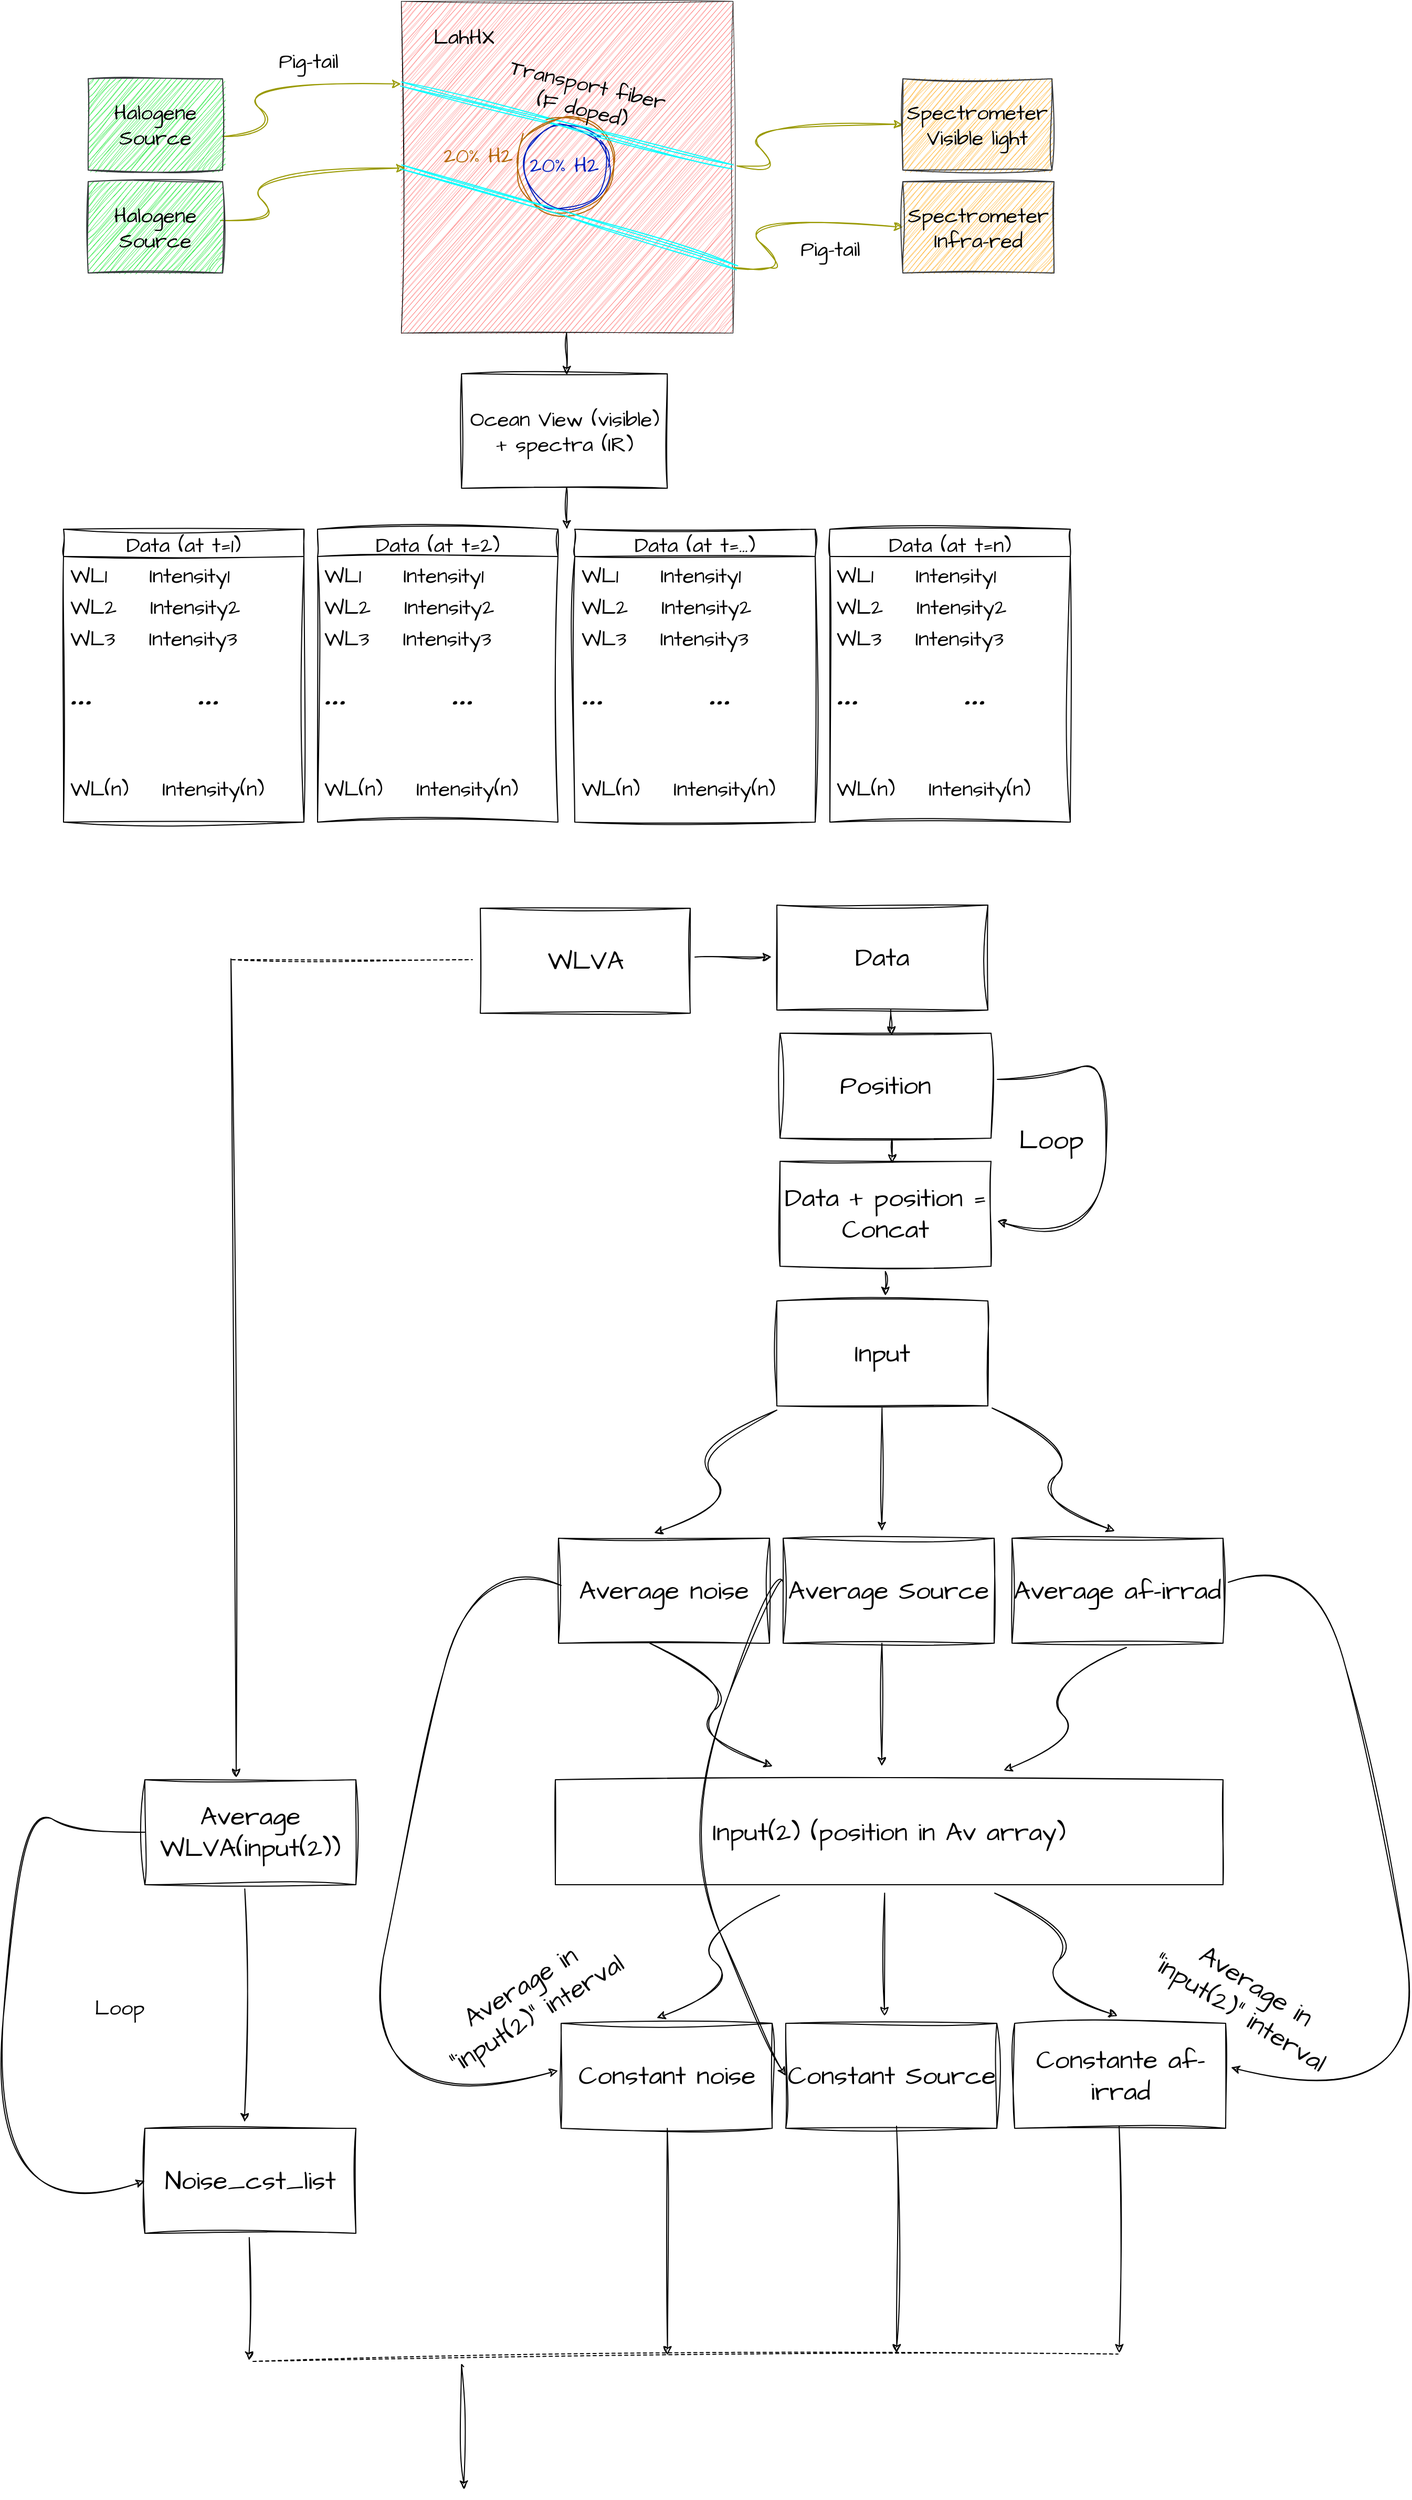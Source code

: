 <mxfile version="21.6.2" type="github">
  <diagram name="Page-1" id="1OkXnoBN4lo6xH4HQfAN">
    <mxGraphModel dx="3400" dy="2017" grid="0" gridSize="10" guides="1" tooltips="1" connect="1" arrows="1" fold="1" page="0" pageScale="1" pageWidth="850" pageHeight="1100" math="0" shadow="0">
      <root>
        <mxCell id="0" />
        <mxCell id="1" parent="0" />
        <mxCell id="of4Ct_fe_6J6juPlIohh-6" value="" style="whiteSpace=wrap;html=1;aspect=fixed;sketch=1;hachureGap=4;jiggle=2;curveFitting=1;fontFamily=Architects Daughter;fontSource=https%3A%2F%2Ffonts.googleapis.com%2Fcss%3Ffamily%3DArchitects%2BDaughter;fontSize=20;fillColor=#ff2d2d;strokeWidth=0.5;" parent="1" vertex="1">
          <mxGeometry x="291" y="-36" width="316" height="316" as="geometry" />
        </mxCell>
        <mxCell id="of4Ct_fe_6J6juPlIohh-7" value="" style="curved=1;endArrow=classic;html=1;rounded=0;sketch=1;hachureGap=4;jiggle=2;curveFitting=1;fontFamily=Architects Daughter;fontSource=https%3A%2F%2Ffonts.googleapis.com%2Fcss%3Ffamily%3DArchitects%2BDaughter;fontSize=16;entryX=0;entryY=0.25;entryDx=0;entryDy=0;exitX=1;exitY=0.632;exitDx=0;exitDy=0;exitPerimeter=0;fillColor=#0050ef;strokeColor=#999900;" parent="1" source="of4Ct_fe_6J6juPlIohh-12" target="of4Ct_fe_6J6juPlIohh-6" edge="1">
          <mxGeometry width="50" height="50" relative="1" as="geometry">
            <mxPoint x="130" y="90" as="sourcePoint" />
            <mxPoint x="180" y="40" as="targetPoint" />
            <Array as="points">
              <mxPoint x="180" y="90" />
              <mxPoint x="130" y="40" />
            </Array>
          </mxGeometry>
        </mxCell>
        <mxCell id="of4Ct_fe_6J6juPlIohh-8" value="" style="curved=1;endArrow=classic;html=1;rounded=0;sketch=1;hachureGap=4;jiggle=2;curveFitting=1;fontFamily=Architects Daughter;fontSource=https%3A%2F%2Ffonts.googleapis.com%2Fcss%3Ffamily%3DArchitects%2BDaughter;fontSize=16;exitX=0.984;exitY=0.425;exitDx=0;exitDy=0;exitPerimeter=0;fillColor=#fad7ac;strokeColor=#999900;" parent="1" source="of4Ct_fe_6J6juPlIohh-13" edge="1">
          <mxGeometry width="50" height="50" relative="1" as="geometry">
            <mxPoint x="132" y="177" as="sourcePoint" />
            <mxPoint x="295" y="123" as="targetPoint" />
            <Array as="points">
              <mxPoint x="182" y="177" />
              <mxPoint x="132" y="127" />
            </Array>
          </mxGeometry>
        </mxCell>
        <mxCell id="of4Ct_fe_6J6juPlIohh-10" value="" style="curved=1;endArrow=classic;html=1;rounded=0;sketch=1;hachureGap=4;jiggle=2;curveFitting=1;fontFamily=Architects Daughter;fontSource=https%3A%2F%2Ffonts.googleapis.com%2Fcss%3Ffamily%3DArchitects%2BDaughter;fontSize=16;entryX=0;entryY=0.5;entryDx=0;entryDy=0;fillColor=#0050ef;strokeColor=#999900;" parent="1" target="of4Ct_fe_6J6juPlIohh-14" edge="1">
          <mxGeometry width="50" height="50" relative="1" as="geometry">
            <mxPoint x="611" y="121" as="sourcePoint" />
            <mxPoint x="769" y="82" as="targetPoint" />
            <Array as="points">
              <mxPoint x="658" y="129" />
              <mxPoint x="608" y="79" />
            </Array>
          </mxGeometry>
        </mxCell>
        <mxCell id="of4Ct_fe_6J6juPlIohh-11" value="" style="curved=1;endArrow=classic;html=1;rounded=0;sketch=1;hachureGap=4;jiggle=2;curveFitting=1;fontFamily=Architects Daughter;fontSource=https%3A%2F%2Ffonts.googleapis.com%2Fcss%3Ffamily%3DArchitects%2BDaughter;fontSize=16;entryX=0;entryY=0.5;entryDx=0;entryDy=0;fillColor=#fad7ac;strokeColor=#999900;" parent="1" target="of4Ct_fe_6J6juPlIohh-15" edge="1">
          <mxGeometry width="50" height="50" relative="1" as="geometry">
            <mxPoint x="607" y="218" as="sourcePoint" />
            <mxPoint x="768" y="171" as="targetPoint" />
            <Array as="points">
              <mxPoint x="628" y="218" />
              <mxPoint x="657" y="218" />
              <mxPoint x="607" y="168" />
            </Array>
          </mxGeometry>
        </mxCell>
        <mxCell id="of4Ct_fe_6J6juPlIohh-12" value="&lt;div&gt;Halogene&lt;/div&gt;&lt;div&gt;&lt;div&gt;Source&lt;/div&gt;&lt;/div&gt;" style="rounded=0;whiteSpace=wrap;html=1;sketch=1;hachureGap=4;jiggle=2;curveFitting=1;fontFamily=Architects Daughter;fontSource=https%3A%2F%2Ffonts.googleapis.com%2Fcss%3Ffamily%3DArchitects%2BDaughter;fontSize=20;fillColor=#28EB42;strokeColor=#36393d;" parent="1" vertex="1">
          <mxGeometry x="-7" y="38" width="128" height="87" as="geometry" />
        </mxCell>
        <mxCell id="of4Ct_fe_6J6juPlIohh-13" value="&lt;div&gt;Halogene&lt;/div&gt;&lt;div&gt;&lt;div&gt;Source&lt;/div&gt;&lt;/div&gt;" style="rounded=0;whiteSpace=wrap;html=1;sketch=1;hachureGap=4;jiggle=2;curveFitting=1;fontFamily=Architects Daughter;fontSource=https%3A%2F%2Ffonts.googleapis.com%2Fcss%3Ffamily%3DArchitects%2BDaughter;fontSize=20;fillColor=#28EB42;strokeColor=#36393d;" parent="1" vertex="1">
          <mxGeometry x="-7" y="136" width="128" height="87" as="geometry" />
        </mxCell>
        <mxCell id="of4Ct_fe_6J6juPlIohh-14" value="&lt;div&gt;Spectrometer&lt;/div&gt;&lt;div&gt;Visible light&lt;br&gt;&lt;/div&gt;" style="rounded=0;whiteSpace=wrap;html=1;sketch=1;hachureGap=4;jiggle=2;curveFitting=1;fontFamily=Architects Daughter;fontSource=https%3A%2F%2Ffonts.googleapis.com%2Fcss%3Ffamily%3DArchitects%2BDaughter;fontSize=20;fillColor=#FFB83D;strokeColor=#36393d;" parent="1" vertex="1">
          <mxGeometry x="769" y="38" width="142" height="87" as="geometry" />
        </mxCell>
        <mxCell id="of4Ct_fe_6J6juPlIohh-15" value="&lt;div&gt;Spectrometer&lt;/div&gt;&lt;div&gt;Infra-red&lt;br&gt;&lt;/div&gt;" style="rounded=0;whiteSpace=wrap;html=1;sketch=1;hachureGap=4;jiggle=2;curveFitting=1;fontFamily=Architects Daughter;fontSource=https%3A%2F%2Ffonts.googleapis.com%2Fcss%3Ffamily%3DArchitects%2BDaughter;fontSize=20;fillColor=#FFB83D;strokeColor=#36393d;" parent="1" vertex="1">
          <mxGeometry x="769" y="136" width="144" height="87" as="geometry" />
        </mxCell>
        <mxCell id="of4Ct_fe_6J6juPlIohh-17" value="LahHX" style="rounded=0;whiteSpace=wrap;html=1;sketch=1;hachureGap=4;jiggle=2;curveFitting=1;fontFamily=Architects Daughter;fontSource=https%3A%2F%2Ffonts.googleapis.com%2Fcss%3Ffamily%3DArchitects%2BDaughter;fontSize=20;fillColor=none;strokeColor=none;" parent="1" vertex="1">
          <mxGeometry x="291" y="-32" width="120" height="60" as="geometry" />
        </mxCell>
        <mxCell id="of4Ct_fe_6J6juPlIohh-18" value="" style="ellipse;whiteSpace=wrap;html=1;aspect=fixed;sketch=1;hachureGap=4;jiggle=2;curveFitting=1;fontFamily=Architects Daughter;fontSource=https%3A%2F%2Ffonts.googleapis.com%2Fcss%3Ffamily%3DArchitects%2BDaughter;fontSize=20;fillColor=none;fontColor=#ffffff;strokeColor=#001DBC;" parent="1" vertex="1">
          <mxGeometry x="409" y="82" width="80" height="80" as="geometry" />
        </mxCell>
        <mxCell id="of4Ct_fe_6J6juPlIohh-19" value="" style="shape=link;html=1;rounded=0;sketch=1;hachureGap=4;jiggle=2;curveFitting=1;fontFamily=Architects Daughter;fontSource=https%3A%2F%2Ffonts.googleapis.com%2Fcss%3Ffamily%3DArchitects%2BDaughter;fontSize=16;entryX=0.5;entryY=0;entryDx=0;entryDy=0;fillColor=#e51400;strokeColor=#00FFFF;" parent="1" target="of4Ct_fe_6J6juPlIohh-18" edge="1">
          <mxGeometry width="100" relative="1" as="geometry">
            <mxPoint x="291" y="43" as="sourcePoint" />
            <mxPoint x="391" y="43" as="targetPoint" />
          </mxGeometry>
        </mxCell>
        <mxCell id="of4Ct_fe_6J6juPlIohh-22" value="" style="ellipse;whiteSpace=wrap;html=1;aspect=fixed;sketch=1;hachureGap=4;jiggle=2;curveFitting=1;fontFamily=Architects Daughter;fontSource=https%3A%2F%2Ffonts.googleapis.com%2Fcss%3Ffamily%3DArchitects%2BDaughter;fontSize=20;fillColor=none;strokeColor=#b46504;" parent="1" vertex="1">
          <mxGeometry x="400.5" y="74" width="92.25" height="92.25" as="geometry" />
        </mxCell>
        <mxCell id="of4Ct_fe_6J6juPlIohh-23" value="" style="shape=link;html=1;rounded=0;sketch=1;hachureGap=4;jiggle=2;curveFitting=1;fontFamily=Architects Daughter;fontSource=https%3A%2F%2Ffonts.googleapis.com%2Fcss%3Ffamily%3DArchitects%2BDaughter;fontSize=16;entryX=0.5;entryY=1;entryDx=0;entryDy=0;fillColor=#e51400;strokeColor=#00FFFF;exitX=0;exitY=0.5;exitDx=0;exitDy=0;" parent="1" source="of4Ct_fe_6J6juPlIohh-6" target="of4Ct_fe_6J6juPlIohh-22" edge="1">
          <mxGeometry width="100" relative="1" as="geometry">
            <mxPoint x="288" y="130" as="sourcePoint" />
            <mxPoint x="446" y="169" as="targetPoint" />
          </mxGeometry>
        </mxCell>
        <mxCell id="of4Ct_fe_6J6juPlIohh-24" value="" style="shape=link;html=1;rounded=0;sketch=1;hachureGap=4;jiggle=2;curveFitting=1;fontFamily=Architects Daughter;fontSource=https%3A%2F%2Ffonts.googleapis.com%2Fcss%3Ffamily%3DArchitects%2BDaughter;fontSize=16;entryX=1.013;entryY=0.804;entryDx=0;entryDy=0;fillColor=#e51400;strokeColor=#00FFFF;exitX=0.5;exitY=1;exitDx=0;exitDy=0;entryPerimeter=0;" parent="1" source="of4Ct_fe_6J6juPlIohh-22" target="of4Ct_fe_6J6juPlIohh-6" edge="1">
          <mxGeometry width="100" relative="1" as="geometry">
            <mxPoint x="437" y="166.25" as="sourcePoint" />
            <mxPoint x="591" y="210.25" as="targetPoint" />
          </mxGeometry>
        </mxCell>
        <mxCell id="of4Ct_fe_6J6juPlIohh-25" value="" style="shape=link;html=1;rounded=0;sketch=1;hachureGap=4;jiggle=2;curveFitting=1;fontFamily=Architects Daughter;fontSource=https%3A%2F%2Ffonts.googleapis.com%2Fcss%3Ffamily%3DArchitects%2BDaughter;fontSize=16;entryX=1;entryY=0.5;entryDx=0;entryDy=0;fillColor=#e51400;strokeColor=#00FFFF;" parent="1" target="of4Ct_fe_6J6juPlIohh-6" edge="1">
          <mxGeometry width="100" relative="1" as="geometry">
            <mxPoint x="441" y="80" as="sourcePoint" />
            <mxPoint x="607" y="44" as="targetPoint" />
          </mxGeometry>
        </mxCell>
        <mxCell id="of4Ct_fe_6J6juPlIohh-26" value="&lt;font color=&quot;#001dbc&quot;&gt;20% H2&lt;/font&gt;" style="text;html=1;strokeColor=none;fillColor=none;align=center;verticalAlign=middle;whiteSpace=wrap;rounded=0;fontSize=20;fontFamily=Architects Daughter;" parent="1" vertex="1">
          <mxGeometry x="400.5" y="93.63" width="91" height="53" as="geometry" />
        </mxCell>
        <mxCell id="of4Ct_fe_6J6juPlIohh-27" value="&lt;div&gt;&lt;font color=&quot;#b46504&quot;&gt;20% H2&lt;/font&gt;&lt;br&gt;&lt;/div&gt;" style="text;html=1;strokeColor=none;fillColor=none;align=center;verticalAlign=middle;whiteSpace=wrap;rounded=0;fontSize=20;fontFamily=Architects Daughter;" parent="1" vertex="1">
          <mxGeometry x="318.5" y="93.63" width="90.5" height="34" as="geometry" />
        </mxCell>
        <mxCell id="CZ60xeAcuP9uUxkzPjt6-6" value="Transport fiber (F doped)" style="text;html=1;strokeColor=none;fillColor=none;align=center;verticalAlign=middle;whiteSpace=wrap;rounded=0;fontSize=20;fontFamily=Architects Daughter;direction=west;rotation=13;" parent="1" vertex="1">
          <mxGeometry x="383" y="40" width="167" height="30" as="geometry" />
        </mxCell>
        <mxCell id="CZ60xeAcuP9uUxkzPjt6-7" value="Pig-tail" style="text;html=1;strokeColor=none;fillColor=none;align=center;verticalAlign=middle;whiteSpace=wrap;rounded=0;fontSize=20;fontFamily=Architects Daughter;" parent="1" vertex="1">
          <mxGeometry x="173" y="6" width="60" height="30" as="geometry" />
        </mxCell>
        <mxCell id="CZ60xeAcuP9uUxkzPjt6-8" value="Pig-tail" style="text;html=1;strokeColor=none;fillColor=none;align=center;verticalAlign=middle;whiteSpace=wrap;rounded=0;fontSize=20;fontFamily=Architects Daughter;" parent="1" vertex="1">
          <mxGeometry x="670" y="185" width="60" height="30" as="geometry" />
        </mxCell>
        <mxCell id="CZ60xeAcuP9uUxkzPjt6-35" value="Data (at t=1)" style="swimlane;fontStyle=0;childLayout=stackLayout;horizontal=1;startSize=26;horizontalStack=0;resizeParent=1;resizeParentMax=0;resizeLast=0;collapsible=1;marginBottom=0;align=center;fontSize=20;sketch=1;hachureGap=4;jiggle=2;curveFitting=1;fontFamily=Architects Daughter;fontSource=https%3A%2F%2Ffonts.googleapis.com%2Fcss%3Ffamily%3DArchitects%2BDaughter;" parent="1" vertex="1">
          <mxGeometry x="-30.5" y="467" width="229" height="279" as="geometry">
            <mxRectangle x="308" y="326" width="172" height="36" as="alternateBounds" />
          </mxGeometry>
        </mxCell>
        <mxCell id="CZ60xeAcuP9uUxkzPjt6-36" value="WL1&amp;nbsp;&amp;nbsp;&amp;nbsp;&amp;nbsp; Intensity1" style="text;strokeColor=none;fillColor=none;spacingLeft=4;spacingRight=4;overflow=hidden;rotatable=0;points=[[0,0.5],[1,0.5]];portConstraint=eastwest;fontSize=20;whiteSpace=wrap;html=1;fontFamily=Architects Daughter;" parent="CZ60xeAcuP9uUxkzPjt6-35" vertex="1">
          <mxGeometry y="26" width="229" height="30" as="geometry" />
        </mxCell>
        <mxCell id="CZ60xeAcuP9uUxkzPjt6-37" value="WL2 &amp;nbsp;&amp;nbsp; Intensity2" style="text;strokeColor=none;fillColor=none;spacingLeft=4;spacingRight=4;overflow=hidden;rotatable=0;points=[[0,0.5],[1,0.5]];portConstraint=eastwest;fontSize=20;whiteSpace=wrap;html=1;fontFamily=Architects Daughter;" parent="CZ60xeAcuP9uUxkzPjt6-35" vertex="1">
          <mxGeometry y="56" width="229" height="30" as="geometry" />
        </mxCell>
        <mxCell id="CZ60xeAcuP9uUxkzPjt6-38" value="WL3&amp;nbsp;&amp;nbsp;&amp;nbsp; Intensity3" style="text;strokeColor=none;fillColor=none;spacingLeft=4;spacingRight=4;overflow=hidden;rotatable=0;points=[[0,0.5],[1,0.5]];portConstraint=eastwest;fontSize=20;whiteSpace=wrap;html=1;fontFamily=Architects Daughter;" parent="CZ60xeAcuP9uUxkzPjt6-35" vertex="1">
          <mxGeometry y="86" width="229" height="30" as="geometry" />
        </mxCell>
        <mxCell id="CZ60xeAcuP9uUxkzPjt6-40" value="&lt;font style=&quot;font-size: 50px;&quot;&gt;...&amp;nbsp;&amp;nbsp;&amp;nbsp;&amp;nbsp; ...&lt;/font&gt;" style="text;strokeColor=none;fillColor=none;spacingLeft=4;spacingRight=4;overflow=hidden;rotatable=0;points=[[0,0.5],[1,0.5]];portConstraint=eastwest;fontSize=20;whiteSpace=wrap;html=1;fontFamily=Architects Daughter;" parent="CZ60xeAcuP9uUxkzPjt6-35" vertex="1">
          <mxGeometry y="116" width="229" height="113" as="geometry" />
        </mxCell>
        <mxCell id="CZ60xeAcuP9uUxkzPjt6-41" value="WL(n) &amp;nbsp;&amp;nbsp; Intensity(n)" style="text;strokeColor=none;fillColor=none;spacingLeft=4;spacingRight=4;overflow=hidden;rotatable=0;points=[[0,0.5],[1,0.5]];portConstraint=eastwest;fontSize=20;whiteSpace=wrap;html=1;fontFamily=Architects Daughter;" parent="CZ60xeAcuP9uUxkzPjt6-35" vertex="1">
          <mxGeometry y="229" width="229" height="50" as="geometry" />
        </mxCell>
        <mxCell id="CZ60xeAcuP9uUxkzPjt6-54" value="Data (at t=2)" style="swimlane;fontStyle=0;childLayout=stackLayout;horizontal=1;startSize=26;horizontalStack=0;resizeParent=1;resizeParentMax=0;resizeLast=0;collapsible=1;marginBottom=0;align=center;fontSize=20;sketch=1;hachureGap=4;jiggle=2;curveFitting=1;fontFamily=Architects Daughter;fontSource=https%3A%2F%2Ffonts.googleapis.com%2Fcss%3Ffamily%3DArchitects%2BDaughter;" parent="1" vertex="1">
          <mxGeometry x="211.5" y="467" width="229" height="279" as="geometry">
            <mxRectangle x="308" y="326" width="172" height="36" as="alternateBounds" />
          </mxGeometry>
        </mxCell>
        <mxCell id="CZ60xeAcuP9uUxkzPjt6-55" value="WL1&amp;nbsp;&amp;nbsp;&amp;nbsp;&amp;nbsp; Intensity1" style="text;strokeColor=none;fillColor=none;spacingLeft=4;spacingRight=4;overflow=hidden;rotatable=0;points=[[0,0.5],[1,0.5]];portConstraint=eastwest;fontSize=20;whiteSpace=wrap;html=1;fontFamily=Architects Daughter;" parent="CZ60xeAcuP9uUxkzPjt6-54" vertex="1">
          <mxGeometry y="26" width="229" height="30" as="geometry" />
        </mxCell>
        <mxCell id="CZ60xeAcuP9uUxkzPjt6-56" value="WL2 &amp;nbsp;&amp;nbsp; Intensity2" style="text;strokeColor=none;fillColor=none;spacingLeft=4;spacingRight=4;overflow=hidden;rotatable=0;points=[[0,0.5],[1,0.5]];portConstraint=eastwest;fontSize=20;whiteSpace=wrap;html=1;fontFamily=Architects Daughter;" parent="CZ60xeAcuP9uUxkzPjt6-54" vertex="1">
          <mxGeometry y="56" width="229" height="30" as="geometry" />
        </mxCell>
        <mxCell id="CZ60xeAcuP9uUxkzPjt6-57" value="WL3&amp;nbsp;&amp;nbsp;&amp;nbsp; Intensity3" style="text;strokeColor=none;fillColor=none;spacingLeft=4;spacingRight=4;overflow=hidden;rotatable=0;points=[[0,0.5],[1,0.5]];portConstraint=eastwest;fontSize=20;whiteSpace=wrap;html=1;fontFamily=Architects Daughter;" parent="CZ60xeAcuP9uUxkzPjt6-54" vertex="1">
          <mxGeometry y="86" width="229" height="30" as="geometry" />
        </mxCell>
        <mxCell id="CZ60xeAcuP9uUxkzPjt6-58" value="&lt;font style=&quot;font-size: 50px;&quot;&gt;...&amp;nbsp;&amp;nbsp;&amp;nbsp;&amp;nbsp; ...&lt;/font&gt;" style="text;strokeColor=none;fillColor=none;spacingLeft=4;spacingRight=4;overflow=hidden;rotatable=0;points=[[0,0.5],[1,0.5]];portConstraint=eastwest;fontSize=20;whiteSpace=wrap;html=1;fontFamily=Architects Daughter;" parent="CZ60xeAcuP9uUxkzPjt6-54" vertex="1">
          <mxGeometry y="116" width="229" height="113" as="geometry" />
        </mxCell>
        <mxCell id="CZ60xeAcuP9uUxkzPjt6-59" value="WL(n) &amp;nbsp;&amp;nbsp; Intensity(n)" style="text;strokeColor=none;fillColor=none;spacingLeft=4;spacingRight=4;overflow=hidden;rotatable=0;points=[[0,0.5],[1,0.5]];portConstraint=eastwest;fontSize=20;whiteSpace=wrap;html=1;fontFamily=Architects Daughter;" parent="CZ60xeAcuP9uUxkzPjt6-54" vertex="1">
          <mxGeometry y="229" width="229" height="50" as="geometry" />
        </mxCell>
        <mxCell id="CZ60xeAcuP9uUxkzPjt6-60" value="Data (at t=...)" style="swimlane;fontStyle=0;childLayout=stackLayout;horizontal=1;startSize=26;horizontalStack=0;resizeParent=1;resizeParentMax=0;resizeLast=0;collapsible=1;marginBottom=0;align=center;fontSize=20;sketch=1;hachureGap=4;jiggle=2;curveFitting=1;fontFamily=Architects Daughter;fontSource=https%3A%2F%2Ffonts.googleapis.com%2Fcss%3Ffamily%3DArchitects%2BDaughter;" parent="1" vertex="1">
          <mxGeometry x="456.5" y="467" width="229" height="279" as="geometry">
            <mxRectangle x="308" y="326" width="172" height="36" as="alternateBounds" />
          </mxGeometry>
        </mxCell>
        <mxCell id="CZ60xeAcuP9uUxkzPjt6-61" value="WL1&amp;nbsp;&amp;nbsp;&amp;nbsp;&amp;nbsp; Intensity1" style="text;strokeColor=none;fillColor=none;spacingLeft=4;spacingRight=4;overflow=hidden;rotatable=0;points=[[0,0.5],[1,0.5]];portConstraint=eastwest;fontSize=20;whiteSpace=wrap;html=1;fontFamily=Architects Daughter;" parent="CZ60xeAcuP9uUxkzPjt6-60" vertex="1">
          <mxGeometry y="26" width="229" height="30" as="geometry" />
        </mxCell>
        <mxCell id="CZ60xeAcuP9uUxkzPjt6-62" value="WL2 &amp;nbsp;&amp;nbsp; Intensity2" style="text;strokeColor=none;fillColor=none;spacingLeft=4;spacingRight=4;overflow=hidden;rotatable=0;points=[[0,0.5],[1,0.5]];portConstraint=eastwest;fontSize=20;whiteSpace=wrap;html=1;fontFamily=Architects Daughter;" parent="CZ60xeAcuP9uUxkzPjt6-60" vertex="1">
          <mxGeometry y="56" width="229" height="30" as="geometry" />
        </mxCell>
        <mxCell id="CZ60xeAcuP9uUxkzPjt6-63" value="WL3&amp;nbsp;&amp;nbsp;&amp;nbsp; Intensity3" style="text;strokeColor=none;fillColor=none;spacingLeft=4;spacingRight=4;overflow=hidden;rotatable=0;points=[[0,0.5],[1,0.5]];portConstraint=eastwest;fontSize=20;whiteSpace=wrap;html=1;fontFamily=Architects Daughter;" parent="CZ60xeAcuP9uUxkzPjt6-60" vertex="1">
          <mxGeometry y="86" width="229" height="30" as="geometry" />
        </mxCell>
        <mxCell id="CZ60xeAcuP9uUxkzPjt6-64" value="&lt;font style=&quot;font-size: 50px;&quot;&gt;...&amp;nbsp;&amp;nbsp;&amp;nbsp;&amp;nbsp; ...&lt;/font&gt;" style="text;strokeColor=none;fillColor=none;spacingLeft=4;spacingRight=4;overflow=hidden;rotatable=0;points=[[0,0.5],[1,0.5]];portConstraint=eastwest;fontSize=20;whiteSpace=wrap;html=1;fontFamily=Architects Daughter;" parent="CZ60xeAcuP9uUxkzPjt6-60" vertex="1">
          <mxGeometry y="116" width="229" height="113" as="geometry" />
        </mxCell>
        <mxCell id="CZ60xeAcuP9uUxkzPjt6-65" value="WL(n) &amp;nbsp;&amp;nbsp; Intensity(n)" style="text;strokeColor=none;fillColor=none;spacingLeft=4;spacingRight=4;overflow=hidden;rotatable=0;points=[[0,0.5],[1,0.5]];portConstraint=eastwest;fontSize=20;whiteSpace=wrap;html=1;fontFamily=Architects Daughter;" parent="CZ60xeAcuP9uUxkzPjt6-60" vertex="1">
          <mxGeometry y="229" width="229" height="50" as="geometry" />
        </mxCell>
        <mxCell id="CZ60xeAcuP9uUxkzPjt6-66" value="Data (at t=n)" style="swimlane;fontStyle=0;childLayout=stackLayout;horizontal=1;startSize=26;horizontalStack=0;resizeParent=1;resizeParentMax=0;resizeLast=0;collapsible=1;marginBottom=0;align=center;fontSize=20;sketch=1;hachureGap=4;jiggle=2;curveFitting=1;fontFamily=Architects Daughter;fontSource=https%3A%2F%2Ffonts.googleapis.com%2Fcss%3Ffamily%3DArchitects%2BDaughter;" parent="1" vertex="1">
          <mxGeometry x="699.5" y="467" width="229" height="279" as="geometry">
            <mxRectangle x="308" y="326" width="172" height="36" as="alternateBounds" />
          </mxGeometry>
        </mxCell>
        <mxCell id="CZ60xeAcuP9uUxkzPjt6-67" value="WL1&amp;nbsp;&amp;nbsp;&amp;nbsp;&amp;nbsp; Intensity1" style="text;strokeColor=none;fillColor=none;spacingLeft=4;spacingRight=4;overflow=hidden;rotatable=0;points=[[0,0.5],[1,0.5]];portConstraint=eastwest;fontSize=20;whiteSpace=wrap;html=1;fontFamily=Architects Daughter;" parent="CZ60xeAcuP9uUxkzPjt6-66" vertex="1">
          <mxGeometry y="26" width="229" height="30" as="geometry" />
        </mxCell>
        <mxCell id="CZ60xeAcuP9uUxkzPjt6-68" value="WL2 &amp;nbsp;&amp;nbsp; Intensity2" style="text;strokeColor=none;fillColor=none;spacingLeft=4;spacingRight=4;overflow=hidden;rotatable=0;points=[[0,0.5],[1,0.5]];portConstraint=eastwest;fontSize=20;whiteSpace=wrap;html=1;fontFamily=Architects Daughter;" parent="CZ60xeAcuP9uUxkzPjt6-66" vertex="1">
          <mxGeometry y="56" width="229" height="30" as="geometry" />
        </mxCell>
        <mxCell id="CZ60xeAcuP9uUxkzPjt6-69" value="WL3&amp;nbsp;&amp;nbsp;&amp;nbsp; Intensity3" style="text;strokeColor=none;fillColor=none;spacingLeft=4;spacingRight=4;overflow=hidden;rotatable=0;points=[[0,0.5],[1,0.5]];portConstraint=eastwest;fontSize=20;whiteSpace=wrap;html=1;fontFamily=Architects Daughter;" parent="CZ60xeAcuP9uUxkzPjt6-66" vertex="1">
          <mxGeometry y="86" width="229" height="30" as="geometry" />
        </mxCell>
        <mxCell id="CZ60xeAcuP9uUxkzPjt6-70" value="&lt;font style=&quot;font-size: 50px;&quot;&gt;...&amp;nbsp;&amp;nbsp;&amp;nbsp;&amp;nbsp; ...&lt;/font&gt;" style="text;strokeColor=none;fillColor=none;spacingLeft=4;spacingRight=4;overflow=hidden;rotatable=0;points=[[0,0.5],[1,0.5]];portConstraint=eastwest;fontSize=20;whiteSpace=wrap;html=1;fontFamily=Architects Daughter;" parent="CZ60xeAcuP9uUxkzPjt6-66" vertex="1">
          <mxGeometry y="116" width="229" height="113" as="geometry" />
        </mxCell>
        <mxCell id="CZ60xeAcuP9uUxkzPjt6-71" value="WL(n) &amp;nbsp;&amp;nbsp; Intensity(n)" style="text;strokeColor=none;fillColor=none;spacingLeft=4;spacingRight=4;overflow=hidden;rotatable=0;points=[[0,0.5],[1,0.5]];portConstraint=eastwest;fontSize=20;whiteSpace=wrap;html=1;fontFamily=Architects Daughter;" parent="CZ60xeAcuP9uUxkzPjt6-66" vertex="1">
          <mxGeometry y="229" width="229" height="50" as="geometry" />
        </mxCell>
        <mxCell id="CZ60xeAcuP9uUxkzPjt6-88" value="Ocean View (visible) + spectra (IR)" style="rounded=0;whiteSpace=wrap;html=1;sketch=1;hachureGap=4;jiggle=2;curveFitting=1;fontFamily=Architects Daughter;fontSource=https%3A%2F%2Ffonts.googleapis.com%2Fcss%3Ffamily%3DArchitects%2BDaughter;fontSize=20;" parent="1" vertex="1">
          <mxGeometry x="348.63" y="319" width="196" height="109" as="geometry" />
        </mxCell>
        <mxCell id="CZ60xeAcuP9uUxkzPjt6-90" value="&lt;font style=&quot;font-size: 25px;&quot;&gt;WLVA&lt;/font&gt;" style="rounded=0;whiteSpace=wrap;html=1;sketch=1;hachureGap=4;jiggle=2;curveFitting=1;fontFamily=Architects Daughter;fontSource=https%3A%2F%2Ffonts.googleapis.com%2Fcss%3Ffamily%3DArchitects%2BDaughter;fontSize=20;" parent="1" vertex="1">
          <mxGeometry x="366.5" y="828" width="200" height="100" as="geometry" />
        </mxCell>
        <mxCell id="CZ60xeAcuP9uUxkzPjt6-91" value="&lt;font style=&quot;font-size: 25px;&quot;&gt;Data&lt;/font&gt;" style="rounded=0;whiteSpace=wrap;html=1;sketch=1;hachureGap=4;jiggle=2;curveFitting=1;fontFamily=Architects Daughter;fontSource=https%3A%2F%2Ffonts.googleapis.com%2Fcss%3Ffamily%3DArchitects%2BDaughter;fontSize=20;" parent="1" vertex="1">
          <mxGeometry x="649" y="825" width="201" height="100" as="geometry" />
        </mxCell>
        <mxCell id="CZ60xeAcuP9uUxkzPjt6-92" value="&lt;font style=&quot;font-size: 25px;&quot;&gt;Data + position = Concat&lt;/font&gt;" style="rounded=0;whiteSpace=wrap;html=1;sketch=1;hachureGap=4;jiggle=2;curveFitting=1;fontFamily=Architects Daughter;fontSource=https%3A%2F%2Ffonts.googleapis.com%2Fcss%3Ffamily%3DArchitects%2BDaughter;fontSize=20;" parent="1" vertex="1">
          <mxGeometry x="652" y="1069" width="201" height="100" as="geometry" />
        </mxCell>
        <mxCell id="CZ60xeAcuP9uUxkzPjt6-93" value="&lt;font style=&quot;font-size: 25px;&quot;&gt;Input&lt;/font&gt;" style="rounded=0;whiteSpace=wrap;html=1;sketch=1;hachureGap=4;jiggle=2;curveFitting=1;fontFamily=Architects Daughter;fontSource=https%3A%2F%2Ffonts.googleapis.com%2Fcss%3Ffamily%3DArchitects%2BDaughter;fontSize=20;" parent="1" vertex="1">
          <mxGeometry x="649" y="1202" width="201" height="100" as="geometry" />
        </mxCell>
        <mxCell id="CZ60xeAcuP9uUxkzPjt6-95" value="" style="curved=1;endArrow=classic;html=1;rounded=0;sketch=1;hachureGap=4;jiggle=2;curveFitting=1;fontFamily=Architects Daughter;fontSource=https%3A%2F%2Ffonts.googleapis.com%2Fcss%3Ffamily%3DArchitects%2BDaughter;fontSize=16;" parent="1" edge="1">
          <mxGeometry width="50" height="50" relative="1" as="geometry">
            <mxPoint x="649" y="1306" as="sourcePoint" />
            <mxPoint x="532" y="1423" as="targetPoint" />
            <Array as="points">
              <mxPoint x="563" y="1345" />
              <mxPoint x="613" y="1395" />
            </Array>
          </mxGeometry>
        </mxCell>
        <mxCell id="CZ60xeAcuP9uUxkzPjt6-96" value="" style="curved=1;endArrow=classic;html=1;rounded=0;sketch=1;hachureGap=4;jiggle=2;curveFitting=1;fontFamily=Architects Daughter;fontSource=https%3A%2F%2Ffonts.googleapis.com%2Fcss%3Ffamily%3DArchitects%2BDaughter;fontSize=16;" parent="1" edge="1">
          <mxGeometry width="50" height="50" relative="1" as="geometry">
            <mxPoint x="854" y="1304" as="sourcePoint" />
            <mxPoint x="971" y="1421" as="targetPoint" />
            <Array as="points">
              <mxPoint x="940" y="1343" />
              <mxPoint x="890" y="1393" />
            </Array>
          </mxGeometry>
        </mxCell>
        <mxCell id="CZ60xeAcuP9uUxkzPjt6-97" value="" style="endArrow=classic;html=1;rounded=0;sketch=1;hachureGap=4;jiggle=2;curveFitting=1;fontFamily=Architects Daughter;fontSource=https%3A%2F%2Ffonts.googleapis.com%2Fcss%3Ffamily%3DArchitects%2BDaughter;fontSize=16;" parent="1" edge="1">
          <mxGeometry width="50" height="50" relative="1" as="geometry">
            <mxPoint x="749.16" y="1304" as="sourcePoint" />
            <mxPoint x="749" y="1421" as="targetPoint" />
          </mxGeometry>
        </mxCell>
        <mxCell id="CZ60xeAcuP9uUxkzPjt6-99" value="&lt;font style=&quot;font-size: 25px;&quot;&gt;Average noise&lt;/font&gt;" style="rounded=0;whiteSpace=wrap;html=1;sketch=1;hachureGap=4;jiggle=2;curveFitting=1;fontFamily=Architects Daughter;fontSource=https%3A%2F%2Ffonts.googleapis.com%2Fcss%3Ffamily%3DArchitects%2BDaughter;fontSize=20;" parent="1" vertex="1">
          <mxGeometry x="441" y="1428" width="201" height="100" as="geometry" />
        </mxCell>
        <mxCell id="CZ60xeAcuP9uUxkzPjt6-100" value="&lt;font style=&quot;font-size: 25px;&quot;&gt;Average Source&lt;/font&gt;" style="rounded=0;whiteSpace=wrap;html=1;sketch=1;hachureGap=4;jiggle=2;curveFitting=1;fontFamily=Architects Daughter;fontSource=https%3A%2F%2Ffonts.googleapis.com%2Fcss%3Ffamily%3DArchitects%2BDaughter;fontSize=20;" parent="1" vertex="1">
          <mxGeometry x="655" y="1428" width="201" height="100" as="geometry" />
        </mxCell>
        <mxCell id="CZ60xeAcuP9uUxkzPjt6-101" value="&lt;font style=&quot;font-size: 25px;&quot;&gt;Average af-irrad&lt;/font&gt;" style="rounded=0;whiteSpace=wrap;html=1;sketch=1;hachureGap=4;jiggle=2;curveFitting=1;fontFamily=Architects Daughter;fontSource=https%3A%2F%2Ffonts.googleapis.com%2Fcss%3Ffamily%3DArchitects%2BDaughter;fontSize=20;" parent="1" vertex="1">
          <mxGeometry x="873" y="1428" width="201" height="100" as="geometry" />
        </mxCell>
        <mxCell id="CZ60xeAcuP9uUxkzPjt6-105" value="" style="endArrow=classic;html=1;rounded=0;sketch=1;hachureGap=4;jiggle=2;curveFitting=1;fontFamily=Architects Daughter;fontSource=https%3A%2F%2Ffonts.googleapis.com%2Fcss%3Ffamily%3DArchitects%2BDaughter;fontSize=16;" parent="1" edge="1">
          <mxGeometry width="50" height="50" relative="1" as="geometry">
            <mxPoint x="571" y="874.5" as="sourcePoint" />
            <mxPoint x="644" y="874.5" as="targetPoint" />
          </mxGeometry>
        </mxCell>
        <mxCell id="CZ60xeAcuP9uUxkzPjt6-109" value="" style="curved=1;endArrow=classic;html=1;rounded=0;sketch=1;hachureGap=4;jiggle=2;curveFitting=1;fontFamily=Architects Daughter;fontSource=https%3A%2F%2Ffonts.googleapis.com%2Fcss%3Ffamily%3DArchitects%2BDaughter;fontSize=16;" parent="1" edge="1">
          <mxGeometry width="50" height="50" relative="1" as="geometry">
            <mxPoint x="859" y="991" as="sourcePoint" />
            <mxPoint x="859" y="1126" as="targetPoint" />
            <Array as="points">
              <mxPoint x="909" y="987" />
              <mxPoint x="969" y="971" />
              <mxPoint x="956" y="1155" />
            </Array>
          </mxGeometry>
        </mxCell>
        <mxCell id="CZ60xeAcuP9uUxkzPjt6-111" value="&lt;font style=&quot;font-size: 26px;&quot;&gt;Loop&lt;/font&gt;" style="text;html=1;strokeColor=none;fillColor=none;align=center;verticalAlign=middle;whiteSpace=wrap;rounded=0;fontSize=20;fontFamily=Architects Daughter;" parent="1" vertex="1">
          <mxGeometry x="873" y="1029" width="75" height="40" as="geometry" />
        </mxCell>
        <mxCell id="CZ60xeAcuP9uUxkzPjt6-112" value="" style="curved=1;endArrow=classic;html=1;rounded=0;sketch=1;hachureGap=4;jiggle=2;curveFitting=1;fontFamily=Architects Daughter;fontSource=https%3A%2F%2Ffonts.googleapis.com%2Fcss%3Ffamily%3DArchitects%2BDaughter;fontSize=16;" parent="1" edge="1">
          <mxGeometry width="50" height="50" relative="1" as="geometry">
            <mxPoint x="528" y="1528" as="sourcePoint" />
            <mxPoint x="645" y="1645" as="targetPoint" />
            <Array as="points">
              <mxPoint x="614" y="1567" />
              <mxPoint x="564" y="1617" />
            </Array>
          </mxGeometry>
        </mxCell>
        <mxCell id="CZ60xeAcuP9uUxkzPjt6-113" value="" style="curved=1;endArrow=classic;html=1;rounded=0;sketch=1;hachureGap=4;jiggle=2;curveFitting=1;fontFamily=Architects Daughter;fontSource=https%3A%2F%2Ffonts.googleapis.com%2Fcss%3Ffamily%3DArchitects%2BDaughter;fontSize=16;" parent="1" edge="1">
          <mxGeometry width="50" height="50" relative="1" as="geometry">
            <mxPoint x="982" y="1532" as="sourcePoint" />
            <mxPoint x="865" y="1649" as="targetPoint" />
            <Array as="points">
              <mxPoint x="896" y="1571" />
              <mxPoint x="946" y="1621" />
            </Array>
          </mxGeometry>
        </mxCell>
        <mxCell id="CZ60xeAcuP9uUxkzPjt6-114" value="" style="endArrow=classic;html=1;rounded=0;sketch=1;hachureGap=4;jiggle=2;curveFitting=1;fontFamily=Architects Daughter;fontSource=https%3A%2F%2Ffonts.googleapis.com%2Fcss%3Ffamily%3DArchitects%2BDaughter;fontSize=16;" parent="1" edge="1">
          <mxGeometry width="50" height="50" relative="1" as="geometry">
            <mxPoint x="749.07" y="1528" as="sourcePoint" />
            <mxPoint x="748.91" y="1645" as="targetPoint" />
          </mxGeometry>
        </mxCell>
        <mxCell id="CZ60xeAcuP9uUxkzPjt6-115" value="&lt;font style=&quot;font-size: 25px;&quot;&gt;Input(2) (position in Av array)&lt;/font&gt;" style="rounded=0;whiteSpace=wrap;html=1;sketch=1;hachureGap=4;jiggle=2;curveFitting=1;fontFamily=Architects Daughter;fontSource=https%3A%2F%2Ffonts.googleapis.com%2Fcss%3Ffamily%3DArchitects%2BDaughter;fontSize=20;" parent="1" vertex="1">
          <mxGeometry x="438" y="1658" width="636" height="100" as="geometry" />
        </mxCell>
        <mxCell id="CZ60xeAcuP9uUxkzPjt6-116" value="" style="curved=1;endArrow=classic;html=1;rounded=0;sketch=1;hachureGap=4;jiggle=2;curveFitting=1;fontFamily=Architects Daughter;fontSource=https%3A%2F%2Ffonts.googleapis.com%2Fcss%3Ffamily%3DArchitects%2BDaughter;fontSize=16;" parent="1" edge="1">
          <mxGeometry width="50" height="50" relative="1" as="geometry">
            <mxPoint x="651.5" y="1768" as="sourcePoint" />
            <mxPoint x="534.5" y="1885" as="targetPoint" />
            <Array as="points">
              <mxPoint x="565.5" y="1807" />
              <mxPoint x="615.5" y="1857" />
            </Array>
          </mxGeometry>
        </mxCell>
        <mxCell id="CZ60xeAcuP9uUxkzPjt6-117" value="" style="curved=1;endArrow=classic;html=1;rounded=0;sketch=1;hachureGap=4;jiggle=2;curveFitting=1;fontFamily=Architects Daughter;fontSource=https%3A%2F%2Ffonts.googleapis.com%2Fcss%3Ffamily%3DArchitects%2BDaughter;fontSize=16;" parent="1" edge="1">
          <mxGeometry width="50" height="50" relative="1" as="geometry">
            <mxPoint x="856.5" y="1766" as="sourcePoint" />
            <mxPoint x="973.5" y="1883" as="targetPoint" />
            <Array as="points">
              <mxPoint x="942.5" y="1805" />
              <mxPoint x="892.5" y="1855" />
            </Array>
          </mxGeometry>
        </mxCell>
        <mxCell id="CZ60xeAcuP9uUxkzPjt6-118" value="" style="endArrow=classic;html=1;rounded=0;sketch=1;hachureGap=4;jiggle=2;curveFitting=1;fontFamily=Architects Daughter;fontSource=https%3A%2F%2Ffonts.googleapis.com%2Fcss%3Ffamily%3DArchitects%2BDaughter;fontSize=16;" parent="1" edge="1">
          <mxGeometry width="50" height="50" relative="1" as="geometry">
            <mxPoint x="751.66" y="1766" as="sourcePoint" />
            <mxPoint x="751.5" y="1883" as="targetPoint" />
          </mxGeometry>
        </mxCell>
        <mxCell id="CZ60xeAcuP9uUxkzPjt6-119" value="&lt;font style=&quot;font-size: 25px;&quot;&gt;Constant noise&lt;/font&gt;" style="rounded=0;whiteSpace=wrap;html=1;sketch=1;hachureGap=4;jiggle=2;curveFitting=1;fontFamily=Architects Daughter;fontSource=https%3A%2F%2Ffonts.googleapis.com%2Fcss%3Ffamily%3DArchitects%2BDaughter;fontSize=20;" parent="1" vertex="1">
          <mxGeometry x="443.5" y="1890" width="201" height="100" as="geometry" />
        </mxCell>
        <mxCell id="CZ60xeAcuP9uUxkzPjt6-120" value="&lt;font style=&quot;font-size: 25px;&quot;&gt;Constant Source&lt;/font&gt;" style="rounded=0;whiteSpace=wrap;html=1;sketch=1;hachureGap=4;jiggle=2;curveFitting=1;fontFamily=Architects Daughter;fontSource=https%3A%2F%2Ffonts.googleapis.com%2Fcss%3Ffamily%3DArchitects%2BDaughter;fontSize=20;" parent="1" vertex="1">
          <mxGeometry x="657.5" y="1890" width="201" height="100" as="geometry" />
        </mxCell>
        <mxCell id="CZ60xeAcuP9uUxkzPjt6-121" value="&lt;font style=&quot;font-size: 25px;&quot;&gt;Constante af-irrad&lt;/font&gt;" style="rounded=0;whiteSpace=wrap;html=1;sketch=1;hachureGap=4;jiggle=2;curveFitting=1;fontFamily=Architects Daughter;fontSource=https%3A%2F%2Ffonts.googleapis.com%2Fcss%3Ffamily%3DArchitects%2BDaughter;fontSize=20;" parent="1" vertex="1">
          <mxGeometry x="875.5" y="1890" width="201" height="100" as="geometry" />
        </mxCell>
        <mxCell id="CZ60xeAcuP9uUxkzPjt6-122" value="" style="curved=1;endArrow=classic;html=1;rounded=0;sketch=1;hachureGap=4;jiggle=2;curveFitting=1;fontFamily=Architects Daughter;fontSource=https%3A%2F%2Ffonts.googleapis.com%2Fcss%3Ffamily%3DArchitects%2BDaughter;fontSize=16;entryX=1;entryY=0.5;entryDx=0;entryDy=0;exitX=1;exitY=0.5;exitDx=0;exitDy=0;" parent="1" edge="1">
          <mxGeometry width="50" height="50" relative="1" as="geometry">
            <mxPoint x="1079.0" y="1470" as="sourcePoint" />
            <mxPoint x="1081.5" y="1932" as="targetPoint" />
            <Array as="points">
              <mxPoint x="1161" y="1438" />
              <mxPoint x="1221" y="1666" />
              <mxPoint x="1276" y="1984" />
            </Array>
          </mxGeometry>
        </mxCell>
        <mxCell id="CZ60xeAcuP9uUxkzPjt6-123" value="" style="curved=1;endArrow=classic;html=1;rounded=0;sketch=1;hachureGap=4;jiggle=2;curveFitting=1;fontFamily=Architects Daughter;fontSource=https%3A%2F%2Ffonts.googleapis.com%2Fcss%3Ffamily%3DArchitects%2BDaughter;fontSize=16;entryX=1;entryY=0.5;entryDx=0;entryDy=0;exitX=1;exitY=0.5;exitDx=0;exitDy=0;" parent="1" edge="1">
          <mxGeometry width="50" height="50" relative="1" as="geometry">
            <mxPoint x="443.5" y="1473" as="sourcePoint" />
            <mxPoint x="440.5" y="1935" as="targetPoint" />
            <Array as="points">
              <mxPoint x="361.5" y="1441" />
              <mxPoint x="301.5" y="1669" />
              <mxPoint x="246.5" y="1987" />
            </Array>
          </mxGeometry>
        </mxCell>
        <mxCell id="CZ60xeAcuP9uUxkzPjt6-124" value="" style="curved=1;endArrow=classic;html=1;rounded=0;sketch=1;hachureGap=4;jiggle=2;curveFitting=1;fontFamily=Architects Daughter;fontSource=https%3A%2F%2Ffonts.googleapis.com%2Fcss%3Ffamily%3DArchitects%2BDaughter;fontSize=16;exitX=1;exitY=0.5;exitDx=0;exitDy=0;entryX=0;entryY=0.5;entryDx=0;entryDy=0;" parent="1" target="CZ60xeAcuP9uUxkzPjt6-120" edge="1">
          <mxGeometry width="50" height="50" relative="1" as="geometry">
            <mxPoint x="655" y="1470" as="sourcePoint" />
            <mxPoint x="652" y="1932" as="targetPoint" />
            <Array as="points">
              <mxPoint x="652" y="1449" />
              <mxPoint x="555" y="1703" />
              <mxPoint x="635" y="1905" />
            </Array>
          </mxGeometry>
        </mxCell>
        <mxCell id="CZ60xeAcuP9uUxkzPjt6-128" value="" style="endArrow=classic;html=1;rounded=0;sketch=1;hachureGap=4;jiggle=2;curveFitting=1;fontFamily=Architects Daughter;fontSource=https%3A%2F%2Ffonts.googleapis.com%2Fcss%3Ffamily%3DArchitects%2BDaughter;fontSize=16;" parent="1" edge="1">
          <mxGeometry width="50" height="50" relative="1" as="geometry">
            <mxPoint x="448.71" y="427" as="sourcePoint" />
            <mxPoint x="449" y="467" as="targetPoint" />
          </mxGeometry>
        </mxCell>
        <mxCell id="CZ60xeAcuP9uUxkzPjt6-129" value="" style="endArrow=classic;html=1;rounded=0;sketch=1;hachureGap=4;jiggle=2;curveFitting=1;fontFamily=Architects Daughter;fontSource=https%3A%2F%2Ffonts.googleapis.com%2Fcss%3Ffamily%3DArchitects%2BDaughter;fontSize=16;" parent="1" edge="1">
          <mxGeometry width="50" height="50" relative="1" as="geometry">
            <mxPoint x="448.71" y="280" as="sourcePoint" />
            <mxPoint x="449" y="320" as="targetPoint" />
          </mxGeometry>
        </mxCell>
        <mxCell id="CZ60xeAcuP9uUxkzPjt6-130" value="&lt;font style=&quot;font-size: 25px;&quot;&gt;Average in &quot;input(2)&quot; interval&lt;/font&gt;" style="text;html=1;strokeColor=none;fillColor=none;align=center;verticalAlign=middle;whiteSpace=wrap;rounded=0;fontSize=20;fontFamily=Architects Daughter;rotation=328;" parent="1" vertex="1">
          <mxGeometry x="310.6" y="1852.56" width="202.82" height="30" as="geometry" />
        </mxCell>
        <mxCell id="CZ60xeAcuP9uUxkzPjt6-131" value="&lt;font style=&quot;font-size: 25px;&quot;&gt;Average in &quot;input(2)&quot; interval&lt;/font&gt;" style="text;html=1;strokeColor=none;fillColor=none;align=center;verticalAlign=middle;whiteSpace=wrap;rounded=0;fontSize=20;fontFamily=Architects Daughter;rotation=32;flipH=1;flipV=1;" parent="1" vertex="1">
          <mxGeometry x="997.62" y="1851.82" width="200" height="30" as="geometry" />
        </mxCell>
        <mxCell id="CZ60xeAcuP9uUxkzPjt6-132" value="" style="endArrow=none;dashed=1;html=1;rounded=0;sketch=1;hachureGap=4;jiggle=2;curveFitting=1;fontFamily=Architects Daughter;fontSource=https%3A%2F%2Ffonts.googleapis.com%2Fcss%3Ffamily%3DArchitects%2BDaughter;fontSize=16;" parent="1" edge="1">
          <mxGeometry width="50" height="50" relative="1" as="geometry">
            <mxPoint x="130" y="877" as="sourcePoint" />
            <mxPoint x="359" y="877" as="targetPoint" />
            <Array as="points" />
          </mxGeometry>
        </mxCell>
        <mxCell id="CZ60xeAcuP9uUxkzPjt6-134" value="&lt;font style=&quot;font-size: 25px;&quot;&gt;Average WLVA(input(2))&lt;/font&gt;" style="rounded=0;whiteSpace=wrap;html=1;sketch=1;hachureGap=4;jiggle=2;curveFitting=1;fontFamily=Architects Daughter;fontSource=https%3A%2F%2Ffonts.googleapis.com%2Fcss%3Ffamily%3DArchitects%2BDaughter;fontSize=20;" parent="1" vertex="1">
          <mxGeometry x="47" y="1658" width="201" height="100" as="geometry" />
        </mxCell>
        <mxCell id="CZ60xeAcuP9uUxkzPjt6-135" value="" style="endArrow=classic;html=1;rounded=0;sketch=1;hachureGap=4;jiggle=2;curveFitting=1;fontFamily=Architects Daughter;fontSource=https%3A%2F%2Ffonts.googleapis.com%2Fcss%3Ffamily%3DArchitects%2BDaughter;fontSize=16;entryX=0.433;entryY=-0.02;entryDx=0;entryDy=0;entryPerimeter=0;" parent="1" target="CZ60xeAcuP9uUxkzPjt6-134" edge="1">
          <mxGeometry width="50" height="50" relative="1" as="geometry">
            <mxPoint x="129" y="876.2" as="sourcePoint" />
            <mxPoint x="129" y="1635" as="targetPoint" />
          </mxGeometry>
        </mxCell>
        <mxCell id="CZ60xeAcuP9uUxkzPjt6-137" value="" style="endArrow=classic;html=1;rounded=0;sketch=1;hachureGap=4;jiggle=2;curveFitting=1;fontFamily=Architects Daughter;fontSource=https%3A%2F%2Ffonts.googleapis.com%2Fcss%3Ffamily%3DArchitects%2BDaughter;fontSize=16;" parent="1" edge="1">
          <mxGeometry width="50" height="50" relative="1" as="geometry">
            <mxPoint x="142.16" y="1762" as="sourcePoint" />
            <mxPoint x="142" y="1984" as="targetPoint" />
          </mxGeometry>
        </mxCell>
        <mxCell id="CZ60xeAcuP9uUxkzPjt6-138" value="&lt;font style=&quot;font-size: 25px;&quot;&gt;Noise_cst_list&lt;/font&gt;" style="rounded=0;whiteSpace=wrap;html=1;sketch=1;hachureGap=4;jiggle=2;curveFitting=1;fontFamily=Architects Daughter;fontSource=https%3A%2F%2Ffonts.googleapis.com%2Fcss%3Ffamily%3DArchitects%2BDaughter;fontSize=20;" parent="1" vertex="1">
          <mxGeometry x="47" y="1990" width="201" height="100" as="geometry" />
        </mxCell>
        <mxCell id="CZ60xeAcuP9uUxkzPjt6-143" value="&lt;font style=&quot;font-size: 25px;&quot;&gt;Position&lt;/font&gt;" style="rounded=0;whiteSpace=wrap;html=1;sketch=1;hachureGap=4;jiggle=2;curveFitting=1;fontFamily=Architects Daughter;fontSource=https%3A%2F%2Ffonts.googleapis.com%2Fcss%3Ffamily%3DArchitects%2BDaughter;fontSize=20;" parent="1" vertex="1">
          <mxGeometry x="652" y="947" width="201" height="100" as="geometry" />
        </mxCell>
        <mxCell id="CZ60xeAcuP9uUxkzPjt6-145" value="" style="endArrow=classic;html=1;rounded=0;sketch=1;hachureGap=4;jiggle=2;curveFitting=1;fontFamily=Architects Daughter;fontSource=https%3A%2F%2Ffonts.googleapis.com%2Fcss%3Ffamily%3DArchitects%2BDaughter;fontSize=16;exitX=0.5;exitY=1;exitDx=0;exitDy=0;" parent="1" edge="1">
          <mxGeometry width="50" height="50" relative="1" as="geometry">
            <mxPoint x="757.51" y="925" as="sourcePoint" />
            <mxPoint x="758.483" y="949" as="targetPoint" />
          </mxGeometry>
        </mxCell>
        <mxCell id="CZ60xeAcuP9uUxkzPjt6-146" value="" style="endArrow=classic;html=1;rounded=0;sketch=1;hachureGap=4;jiggle=2;curveFitting=1;fontFamily=Architects Daughter;fontSource=https%3A%2F%2Ffonts.googleapis.com%2Fcss%3Ffamily%3DArchitects%2BDaughter;fontSize=16;exitX=0.53;exitY=1.01;exitDx=0;exitDy=0;exitPerimeter=0;entryX=0.533;entryY=0.018;entryDx=0;entryDy=0;entryPerimeter=0;" parent="1" source="CZ60xeAcuP9uUxkzPjt6-143" target="CZ60xeAcuP9uUxkzPjt6-92" edge="1">
          <mxGeometry width="50" height="50" relative="1" as="geometry">
            <mxPoint x="757.51" y="1045" as="sourcePoint" />
            <mxPoint x="758.483" y="1069" as="targetPoint" />
          </mxGeometry>
        </mxCell>
        <mxCell id="CZ60xeAcuP9uUxkzPjt6-147" value="" style="endArrow=classic;html=1;rounded=0;sketch=1;hachureGap=4;jiggle=2;curveFitting=1;fontFamily=Architects Daughter;fontSource=https%3A%2F%2Ffonts.googleapis.com%2Fcss%3Ffamily%3DArchitects%2BDaughter;fontSize=16;exitX=0.53;exitY=1.01;exitDx=0;exitDy=0;exitPerimeter=0;entryX=0.533;entryY=0.018;entryDx=0;entryDy=0;entryPerimeter=0;" parent="1" edge="1">
          <mxGeometry width="50" height="50" relative="1" as="geometry">
            <mxPoint x="752.36" y="1174" as="sourcePoint" />
            <mxPoint x="752.36" y="1197" as="targetPoint" />
          </mxGeometry>
        </mxCell>
        <mxCell id="CZ60xeAcuP9uUxkzPjt6-148" value="" style="curved=1;endArrow=classic;html=1;rounded=0;sketch=1;hachureGap=4;jiggle=2;curveFitting=1;fontFamily=Architects Daughter;fontSource=https%3A%2F%2Ffonts.googleapis.com%2Fcss%3Ffamily%3DArchitects%2BDaughter;fontSize=16;exitX=0;exitY=0.5;exitDx=0;exitDy=0;entryX=0;entryY=0.5;entryDx=0;entryDy=0;" parent="1" source="CZ60xeAcuP9uUxkzPjt6-134" target="CZ60xeAcuP9uUxkzPjt6-138" edge="1">
          <mxGeometry width="50" height="50" relative="1" as="geometry">
            <mxPoint x="23" y="1791" as="sourcePoint" />
            <mxPoint x="23" y="1926" as="targetPoint" />
            <Array as="points">
              <mxPoint x="-10" y="1710" />
              <mxPoint x="-74" y="1680" />
              <mxPoint x="-102" y="2092" />
            </Array>
          </mxGeometry>
        </mxCell>
        <mxCell id="CZ60xeAcuP9uUxkzPjt6-149" value="Loop" style="text;html=1;strokeColor=none;fillColor=none;align=center;verticalAlign=middle;whiteSpace=wrap;rounded=0;fontSize=20;fontFamily=Architects Daughter;" parent="1" vertex="1">
          <mxGeometry x="-7" y="1860" width="60" height="30" as="geometry" />
        </mxCell>
        <mxCell id="CZ60xeAcuP9uUxkzPjt6-151" value="" style="endArrow=none;dashed=1;html=1;rounded=0;sketch=1;hachureGap=4;jiggle=2;curveFitting=1;fontFamily=Architects Daughter;fontSource=https%3A%2F%2Ffonts.googleapis.com%2Fcss%3Ffamily%3DArchitects%2BDaughter;fontSize=16;" parent="1" edge="1">
          <mxGeometry width="50" height="50" relative="1" as="geometry">
            <mxPoint x="150" y="2212" as="sourcePoint" />
            <mxPoint x="974" y="2205" as="targetPoint" />
            <Array as="points" />
          </mxGeometry>
        </mxCell>
        <mxCell id="CZ60xeAcuP9uUxkzPjt6-152" value="" style="endArrow=classic;html=1;rounded=0;sketch=1;hachureGap=4;jiggle=2;curveFitting=1;fontFamily=Architects Daughter;fontSource=https%3A%2F%2Ffonts.googleapis.com%2Fcss%3Ffamily%3DArchitects%2BDaughter;fontSize=16;" parent="1" edge="1">
          <mxGeometry width="50" height="50" relative="1" as="geometry">
            <mxPoint x="146.41" y="2094" as="sourcePoint" />
            <mxPoint x="146.25" y="2211" as="targetPoint" />
          </mxGeometry>
        </mxCell>
        <mxCell id="CZ60xeAcuP9uUxkzPjt6-153" value="" style="endArrow=classic;html=1;rounded=0;sketch=1;hachureGap=4;jiggle=2;curveFitting=1;fontFamily=Architects Daughter;fontSource=https%3A%2F%2Ffonts.googleapis.com%2Fcss%3Ffamily%3DArchitects%2BDaughter;fontSize=16;" parent="1" edge="1">
          <mxGeometry width="50" height="50" relative="1" as="geometry">
            <mxPoint x="544.63" y="1990" as="sourcePoint" />
            <mxPoint x="544.84" y="2206" as="targetPoint" />
          </mxGeometry>
        </mxCell>
        <mxCell id="CZ60xeAcuP9uUxkzPjt6-155" value="" style="endArrow=classic;html=1;rounded=0;sketch=1;hachureGap=4;jiggle=2;curveFitting=1;fontFamily=Architects Daughter;fontSource=https%3A%2F%2Ffonts.googleapis.com%2Fcss%3Ffamily%3DArchitects%2BDaughter;fontSize=16;" parent="1" edge="1">
          <mxGeometry width="50" height="50" relative="1" as="geometry">
            <mxPoint x="763" y="1988" as="sourcePoint" />
            <mxPoint x="763.21" y="2204" as="targetPoint" />
          </mxGeometry>
        </mxCell>
        <mxCell id="CZ60xeAcuP9uUxkzPjt6-156" value="" style="endArrow=classic;html=1;rounded=0;sketch=1;hachureGap=4;jiggle=2;curveFitting=1;fontFamily=Architects Daughter;fontSource=https%3A%2F%2Ffonts.googleapis.com%2Fcss%3Ffamily%3DArchitects%2BDaughter;fontSize=16;" parent="1" edge="1">
          <mxGeometry width="50" height="50" relative="1" as="geometry">
            <mxPoint x="975" y="1988" as="sourcePoint" />
            <mxPoint x="975.21" y="2204" as="targetPoint" />
          </mxGeometry>
        </mxCell>
        <mxCell id="CZ60xeAcuP9uUxkzPjt6-157" value="" style="endArrow=classic;html=1;rounded=0;sketch=1;hachureGap=4;jiggle=2;curveFitting=1;fontFamily=Architects Daughter;fontSource=https%3A%2F%2Ffonts.googleapis.com%2Fcss%3Ffamily%3DArchitects%2BDaughter;fontSize=16;" parent="1" edge="1">
          <mxGeometry width="50" height="50" relative="1" as="geometry">
            <mxPoint x="350.63" y="2217" as="sourcePoint" />
            <mxPoint x="351" y="2334" as="targetPoint" />
            <Array as="points">
              <mxPoint x="348.63" y="2215" />
            </Array>
          </mxGeometry>
        </mxCell>
      </root>
    </mxGraphModel>
  </diagram>
</mxfile>
